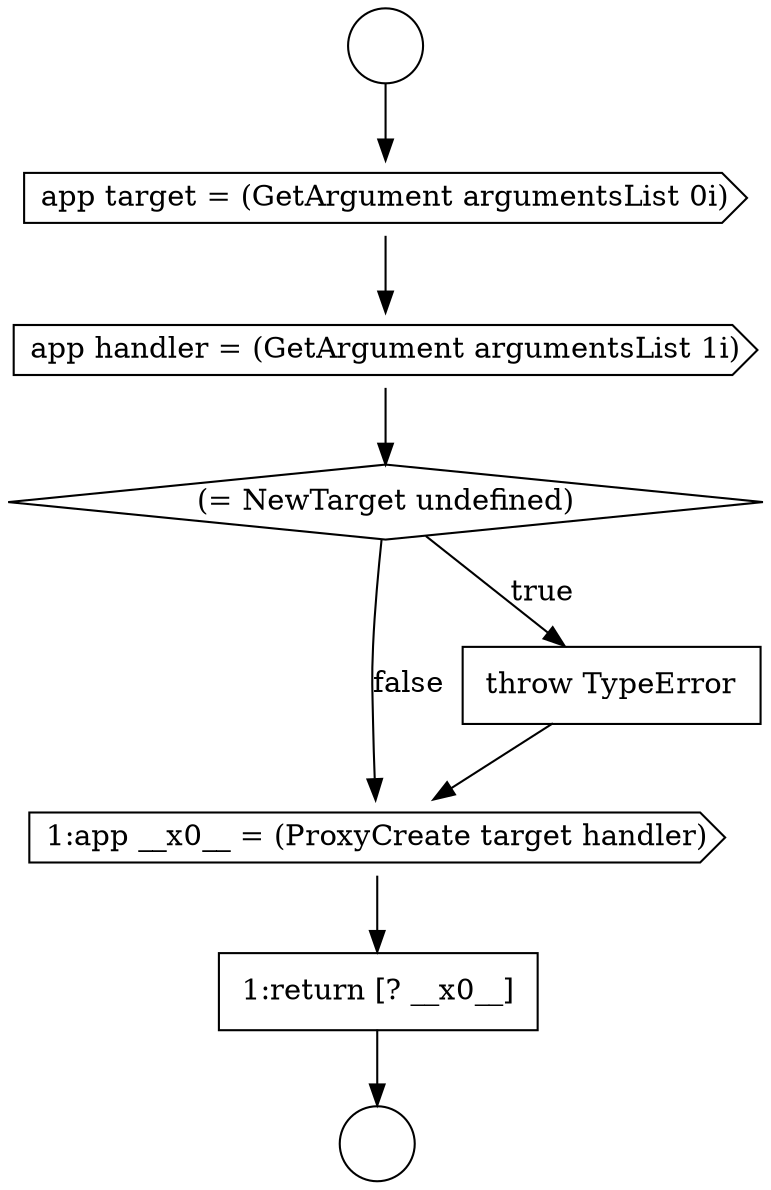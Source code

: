 digraph {
  node15995 [shape=circle label=" " color="black" fillcolor="white" style=filled]
  node15998 [shape=diamond, label=<<font color="black">(= NewTarget undefined)</font>> color="black" fillcolor="white" style=filled]
  node16000 [shape=cds, label=<<font color="black">1:app __x0__ = (ProxyCreate target handler)</font>> color="black" fillcolor="white" style=filled]
  node16001 [shape=none, margin=0, label=<<font color="black">
    <table border="0" cellborder="1" cellspacing="0" cellpadding="10">
      <tr><td align="left">1:return [? __x0__]</td></tr>
    </table>
  </font>> color="black" fillcolor="white" style=filled]
  node15994 [shape=circle label=" " color="black" fillcolor="white" style=filled]
  node15999 [shape=none, margin=0, label=<<font color="black">
    <table border="0" cellborder="1" cellspacing="0" cellpadding="10">
      <tr><td align="left">throw TypeError</td></tr>
    </table>
  </font>> color="black" fillcolor="white" style=filled]
  node15996 [shape=cds, label=<<font color="black">app target = (GetArgument argumentsList 0i)</font>> color="black" fillcolor="white" style=filled]
  node15997 [shape=cds, label=<<font color="black">app handler = (GetArgument argumentsList 1i)</font>> color="black" fillcolor="white" style=filled]
  node15998 -> node15999 [label=<<font color="black">true</font>> color="black"]
  node15998 -> node16000 [label=<<font color="black">false</font>> color="black"]
  node15997 -> node15998 [ color="black"]
  node16000 -> node16001 [ color="black"]
  node15994 -> node15996 [ color="black"]
  node15999 -> node16000 [ color="black"]
  node15996 -> node15997 [ color="black"]
  node16001 -> node15995 [ color="black"]
}
